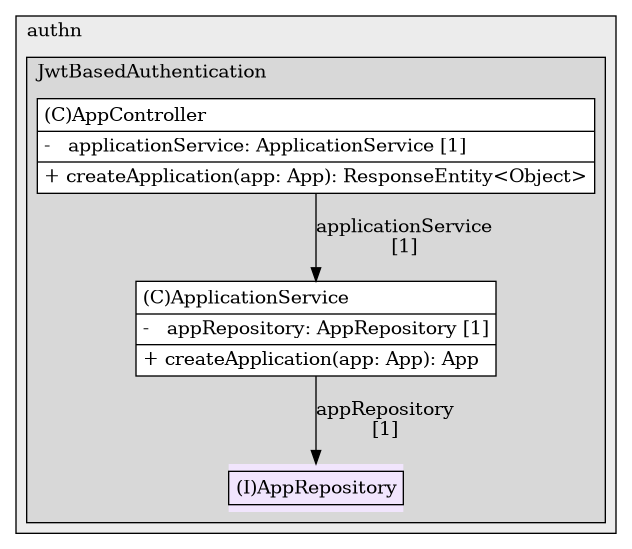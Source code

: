@startuml

/' diagram meta data start
config=StructureConfiguration;
{
  "projectClassification": {
    "searchMode": "OpenProject", // OpenProject, AllProjects
    "includedProjects": "",
    "pathEndKeywords": "*.impl",
    "isClientPath": "",
    "isClientName": "",
    "isTestPath": "",
    "isTestName": "",
    "isMappingPath": "",
    "isMappingName": "",
    "isDataAccessPath": "",
    "isDataAccessName": "",
    "isDataStructurePath": "",
    "isDataStructureName": "",
    "isInterfaceStructuresPath": "",
    "isInterfaceStructuresName": "",
    "isEntryPointPath": "",
    "isEntryPointName": "",
    "treatFinalFieldsAsMandatory": false
  },
  "graphRestriction": {
    "classPackageExcludeFilter": "",
    "classPackageIncludeFilter": "",
    "classNameExcludeFilter": "",
    "classNameIncludeFilter": "",
    "methodNameExcludeFilter": "",
    "methodNameIncludeFilter": "",
    "removeByInheritance": "", // inheritance/annotation based filtering is done in a second step
    "removeByAnnotation": "",
    "removeByClassPackage": "", // cleanup the graph after inheritance/annotation based filtering is done
    "removeByClassName": "",
    "cutMappings": false,
    "cutEnum": true,
    "cutTests": true,
    "cutClient": true,
    "cutDataAccess": true,
    "cutInterfaceStructures": true,
    "cutDataStructures": true,
    "cutGetterAndSetter": true,
    "cutConstructors": true
  },
  "graphTraversal": {
    "forwardDepth": 3,
    "backwardDepth": 3,
    "classPackageExcludeFilter": "",
    "classPackageIncludeFilter": "",
    "classNameExcludeFilter": "",
    "classNameIncludeFilter": "",
    "methodNameExcludeFilter": "",
    "methodNameIncludeFilter": "",
    "hideMappings": false,
    "hideDataStructures": false,
    "hidePrivateMethods": true,
    "hideInterfaceCalls": true, // indirection: implementation -> interface (is hidden) -> implementation
    "onlyShowApplicationEntryPoints": false, // root node is included
    "useMethodCallsForStructureDiagram": "ForwardOnly" // ForwardOnly, BothDirections, No
  },
  "details": {
    "aggregation": "GroupByClass", // ByClass, GroupByClass, None
    "showClassGenericTypes": true,
    "showMethods": true,
    "showMethodParameterNames": true,
    "showMethodParameterTypes": true,
    "showMethodReturnType": true,
    "showPackageLevels": 2,
    "showDetailedClassStructure": true
  },
  "rootClass": "com.authn.JwtBasedAuthentication.repositories.AppRepository",
  "extensionCallbackMethod": "" // qualified.class.name#methodName - signature: public static String method(String)
}
diagram meta data end '/



digraph g {
    rankdir="TB"
    splines=polyline
    

'nodes 
subgraph cluster_93181894 { 
   	label=authn
	labeljust=l
	fillcolor="#ececec"
	style=filled
   
   subgraph cluster_4662260 { 
   	label=JwtBasedAuthentication
	labeljust=l
	fillcolor="#d8d8d8"
	style=filled
   
   AppController584585026[
	label=<<TABLE BORDER="1" CELLBORDER="0" CELLPADDING="4" CELLSPACING="0">
<TR><TD ALIGN="LEFT" >(C)AppController</TD></TR>
<HR/>
<TR><TD ALIGN="LEFT" >-   applicationService: ApplicationService [1]</TD></TR>
<HR/>
<TR><TD ALIGN="LEFT" >+ createApplication(app: App): ResponseEntity&lt;Object&gt;</TD></TR>
</TABLE>>
	style=filled
	margin=0
	shape=plaintext
	fillcolor="#FFFFFF"
];

AppRepository372432861[
	label=<<TABLE BORDER="1" CELLBORDER="0" CELLPADDING="4" CELLSPACING="0">
<TR><TD ALIGN="LEFT" >(I)AppRepository</TD></TR>
</TABLE>>
	style=filled
	margin=0
	shape=plaintext
	fillcolor="#F1E5FD"
];

ApplicationService258051757[
	label=<<TABLE BORDER="1" CELLBORDER="0" CELLPADDING="4" CELLSPACING="0">
<TR><TD ALIGN="LEFT" >(C)ApplicationService</TD></TR>
<HR/>
<TR><TD ALIGN="LEFT" >-   appRepository: AppRepository [1]</TD></TR>
<HR/>
<TR><TD ALIGN="LEFT" >+ createApplication(app: App): App</TD></TR>
</TABLE>>
	style=filled
	margin=0
	shape=plaintext
	fillcolor="#FFFFFF"
];
} 
} 

'edges    
AppController584585026 -> ApplicationService258051757[label="applicationService
[1]"];
ApplicationService258051757 -> AppRepository372432861[label="appRepository
[1]"];
    
}
@enduml